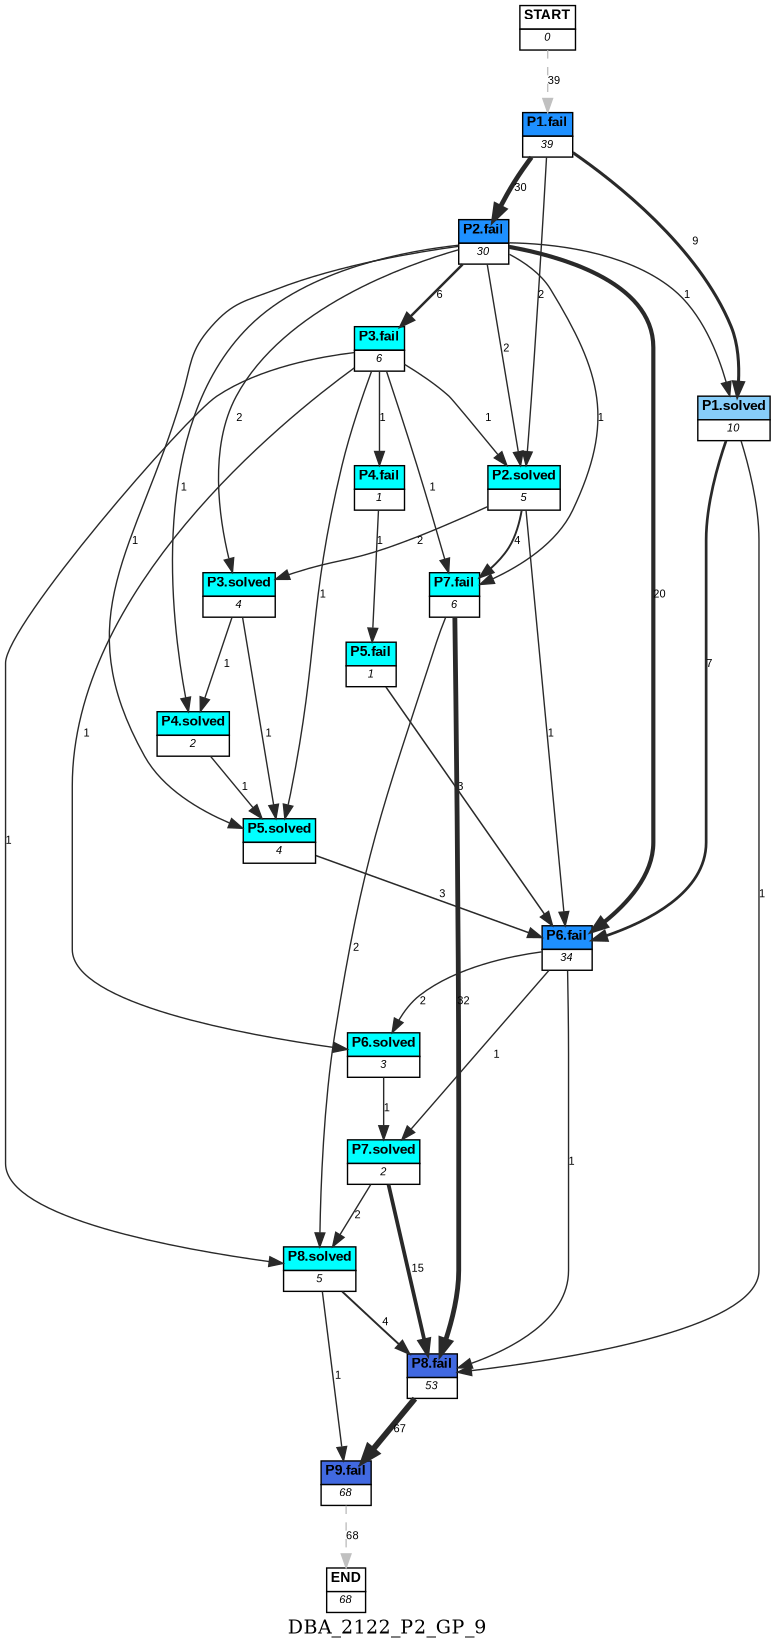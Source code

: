 digraph DBA_2122_P2_GP_9 {
	label=DBA_2122_P2_GP_9;
	dpi = 150
	size="16,11!";
	margin = 0;
"START" [shape=plain, label=<<table border="0" cellborder="1" cellspacing="0"><tr><td bgcolor="white"><FONT face="Arial" POINT-SIZE="10"><b>START</b></FONT></td></tr><tr><td bgcolor="white"><FONT face="Arial" POINT-SIZE="8"><i>0</i></FONT></td></tr></table>>]

"P1.fail" [shape=plain, label=<<table border="0" cellborder="1" cellspacing="0"><tr><td bgcolor="dodgerblue"><FONT face="Arial" POINT-SIZE="10"><b>P1.fail</b></FONT></td></tr><tr><td bgcolor="white"><FONT face="Arial" POINT-SIZE="8"><i>39</i></FONT></td></tr></table>>]

"P1.solved" [shape=plain, label=<<table border="0" cellborder="1" cellspacing="0"><tr><td bgcolor="lightskyblue"><FONT face="Arial" POINT-SIZE="10"><b>P1.solved</b></FONT></td></tr><tr><td bgcolor="white"><FONT face="Arial" POINT-SIZE="8"><i>10</i></FONT></td></tr></table>>]

"P2.fail" [shape=plain, label=<<table border="0" cellborder="1" cellspacing="0"><tr><td bgcolor="dodgerblue"><FONT face="Arial" POINT-SIZE="10"><b>P2.fail</b></FONT></td></tr><tr><td bgcolor="white"><FONT face="Arial" POINT-SIZE="8"><i>30</i></FONT></td></tr></table>>]

"P3.fail" [shape=plain, label=<<table border="0" cellborder="1" cellspacing="0"><tr><td bgcolor="aqua"><FONT face="Arial" POINT-SIZE="10"><b>P3.fail</b></FONT></td></tr><tr><td bgcolor="white"><FONT face="Arial" POINT-SIZE="8"><i>6</i></FONT></td></tr></table>>]

"P4.fail" [shape=plain, label=<<table border="0" cellborder="1" cellspacing="0"><tr><td bgcolor="aqua"><FONT face="Arial" POINT-SIZE="10"><b>P4.fail</b></FONT></td></tr><tr><td bgcolor="white"><FONT face="Arial" POINT-SIZE="8"><i>1</i></FONT></td></tr></table>>]

"P5.fail" [shape=plain, label=<<table border="0" cellborder="1" cellspacing="0"><tr><td bgcolor="aqua"><FONT face="Arial" POINT-SIZE="10"><b>P5.fail</b></FONT></td></tr><tr><td bgcolor="white"><FONT face="Arial" POINT-SIZE="8"><i>1</i></FONT></td></tr></table>>]

"P6.fail" [shape=plain, label=<<table border="0" cellborder="1" cellspacing="0"><tr><td bgcolor="dodgerblue"><FONT face="Arial" POINT-SIZE="10"><b>P6.fail</b></FONT></td></tr><tr><td bgcolor="white"><FONT face="Arial" POINT-SIZE="8"><i>34</i></FONT></td></tr></table>>]

"P6.solved" [shape=plain, label=<<table border="0" cellborder="1" cellspacing="0"><tr><td bgcolor="aqua"><FONT face="Arial" POINT-SIZE="10"><b>P6.solved</b></FONT></td></tr><tr><td bgcolor="white"><FONT face="Arial" POINT-SIZE="8"><i>3</i></FONT></td></tr></table>>]

"P2.solved" [shape=plain, label=<<table border="0" cellborder="1" cellspacing="0"><tr><td bgcolor="aqua"><FONT face="Arial" POINT-SIZE="10"><b>P2.solved</b></FONT></td></tr><tr><td bgcolor="white"><FONT face="Arial" POINT-SIZE="8"><i>5</i></FONT></td></tr></table>>]

"P7.fail" [shape=plain, label=<<table border="0" cellborder="1" cellspacing="0"><tr><td bgcolor="aqua"><FONT face="Arial" POINT-SIZE="10"><b>P7.fail</b></FONT></td></tr><tr><td bgcolor="white"><FONT face="Arial" POINT-SIZE="8"><i>6</i></FONT></td></tr></table>>]

"P3.solved" [shape=plain, label=<<table border="0" cellborder="1" cellspacing="0"><tr><td bgcolor="aqua"><FONT face="Arial" POINT-SIZE="10"><b>P3.solved</b></FONT></td></tr><tr><td bgcolor="white"><FONT face="Arial" POINT-SIZE="8"><i>4</i></FONT></td></tr></table>>]

"P5.solved" [shape=plain, label=<<table border="0" cellborder="1" cellspacing="0"><tr><td bgcolor="aqua"><FONT face="Arial" POINT-SIZE="10"><b>P5.solved</b></FONT></td></tr><tr><td bgcolor="white"><FONT face="Arial" POINT-SIZE="8"><i>4</i></FONT></td></tr></table>>]

"P7.solved" [shape=plain, label=<<table border="0" cellborder="1" cellspacing="0"><tr><td bgcolor="aqua"><FONT face="Arial" POINT-SIZE="10"><b>P7.solved</b></FONT></td></tr><tr><td bgcolor="white"><FONT face="Arial" POINT-SIZE="8"><i>2</i></FONT></td></tr></table>>]

"P8.fail" [shape=plain, label=<<table border="0" cellborder="1" cellspacing="0"><tr><td bgcolor="royalblue"><FONT face="Arial" POINT-SIZE="10"><b>P8.fail</b></FONT></td></tr><tr><td bgcolor="white"><FONT face="Arial" POINT-SIZE="8"><i>53</i></FONT></td></tr></table>>]

"P9.fail" [shape=plain, label=<<table border="0" cellborder="1" cellspacing="0"><tr><td bgcolor="royalblue"><FONT face="Arial" POINT-SIZE="10"><b>P9.fail</b></FONT></td></tr><tr><td bgcolor="white"><FONT face="Arial" POINT-SIZE="8"><i>68</i></FONT></td></tr></table>>]

"P8.solved" [shape=plain, label=<<table border="0" cellborder="1" cellspacing="0"><tr><td bgcolor="aqua"><FONT face="Arial" POINT-SIZE="10"><b>P8.solved</b></FONT></td></tr><tr><td bgcolor="white"><FONT face="Arial" POINT-SIZE="8"><i>5</i></FONT></td></tr></table>>]

"P4.solved" [shape=plain, label=<<table border="0" cellborder="1" cellspacing="0"><tr><td bgcolor="aqua"><FONT face="Arial" POINT-SIZE="10"><b>P4.solved</b></FONT></td></tr><tr><td bgcolor="white"><FONT face="Arial" POINT-SIZE="8"><i>2</i></FONT></td></tr></table>>]

"END" [shape=plain, label=<<table border="0" cellborder="1" cellspacing="0"><tr><td bgcolor="white"><FONT face="Arial" POINT-SIZE="10"><b>END</b></FONT></td></tr><tr><td bgcolor="white"><FONT face="Arial" POINT-SIZE="8"><i>68</i></FONT></td></tr></table>>]

"START" -> "P1.fail" [ style = dashed color=grey label ="39" labelfloat=false fontname="Arial" fontsize=8]

"P1.fail" -> "P1.solved" [ color=grey16 penwidth = "2.19722457733622"label ="9" labelfloat=false fontname="Arial" fontsize=8]

"P1.fail" -> "P2.fail" [ color=grey16 penwidth = "3.40119738166216"label ="30" labelfloat=false fontname="Arial" fontsize=8]

"P1.fail" -> "P2.solved" [ color=grey16 penwidth = "1"label ="2" labelfloat=false fontname="Arial" fontsize=8]

"P1.solved" -> "P6.fail" [ color=grey16 penwidth = "1.94591014905531"label ="7" labelfloat=false fontname="Arial" fontsize=8]

"P1.solved" -> "P8.fail" [ color=grey16 penwidth = "1"label ="1" labelfloat=false fontname="Arial" fontsize=8]

"P2.fail" -> "P1.solved" [ color=grey16 penwidth = "1"label ="1" labelfloat=false fontname="Arial" fontsize=8]

"P2.fail" -> "P3.fail" [ color=grey16 penwidth = "1.79175946922805"label ="6" labelfloat=false fontname="Arial" fontsize=8]

"P2.fail" -> "P6.fail" [ color=grey16 penwidth = "2.99573227355399"label ="20" labelfloat=false fontname="Arial" fontsize=8]

"P2.fail" -> "P2.solved" [ color=grey16 penwidth = "1"label ="2" labelfloat=false fontname="Arial" fontsize=8]

"P2.fail" -> "P7.fail" [ color=grey16 penwidth = "1"label ="1" labelfloat=false fontname="Arial" fontsize=8]

"P2.fail" -> "P3.solved" [ color=grey16 penwidth = "1"label ="2" labelfloat=false fontname="Arial" fontsize=8]

"P2.fail" -> "P5.solved" [ color=grey16 penwidth = "1"label ="1" labelfloat=false fontname="Arial" fontsize=8]

"P2.fail" -> "P4.solved" [ color=grey16 penwidth = "1"label ="1" labelfloat=false fontname="Arial" fontsize=8]

"P3.fail" -> "P4.fail" [ color=grey16 penwidth = "1"label ="1" labelfloat=false fontname="Arial" fontsize=8]

"P3.fail" -> "P6.solved" [ color=grey16 penwidth = "1"label ="1" labelfloat=false fontname="Arial" fontsize=8]

"P3.fail" -> "P2.solved" [ color=grey16 penwidth = "1"label ="1" labelfloat=false fontname="Arial" fontsize=8]

"P3.fail" -> "P7.fail" [ color=grey16 penwidth = "1"label ="1" labelfloat=false fontname="Arial" fontsize=8]

"P3.fail" -> "P5.solved" [ color=grey16 penwidth = "1"label ="1" labelfloat=false fontname="Arial" fontsize=8]

"P3.fail" -> "P8.solved" [ color=grey16 penwidth = "1"label ="1" labelfloat=false fontname="Arial" fontsize=8]

"P4.fail" -> "P5.fail" [ color=grey16 penwidth = "1"label ="1" labelfloat=false fontname="Arial" fontsize=8]

"P5.fail" -> "P6.fail" [ color=grey16 penwidth = "1.09861228866811"label ="3" labelfloat=false fontname="Arial" fontsize=8]

"P6.fail" -> "P6.solved" [ color=grey16 penwidth = "1"label ="2" labelfloat=false fontname="Arial" fontsize=8]

"P6.fail" -> "P7.solved" [ color=grey16 penwidth = "1"label ="1" labelfloat=false fontname="Arial" fontsize=8]

"P6.fail" -> "P8.fail" [ color=grey16 penwidth = "1"label ="1" labelfloat=false fontname="Arial" fontsize=8]

"P6.solved" -> "P7.solved" [ color=grey16 penwidth = "1"label ="1" labelfloat=false fontname="Arial" fontsize=8]

"P2.solved" -> "P6.fail" [ color=grey16 penwidth = "1"label ="1" labelfloat=false fontname="Arial" fontsize=8]

"P2.solved" -> "P7.fail" [ color=grey16 penwidth = "1.38629436111989"label ="4" labelfloat=false fontname="Arial" fontsize=8]

"P2.solved" -> "P3.solved" [ color=grey16 penwidth = "1"label ="2" labelfloat=false fontname="Arial" fontsize=8]

"P7.fail" -> "P8.fail" [ color=grey16 penwidth = "3.46573590279973"label ="32" labelfloat=false fontname="Arial" fontsize=8]

"P7.fail" -> "P8.solved" [ color=grey16 penwidth = "1"label ="2" labelfloat=false fontname="Arial" fontsize=8]

"P3.solved" -> "P5.solved" [ color=grey16 penwidth = "1"label ="1" labelfloat=false fontname="Arial" fontsize=8]

"P3.solved" -> "P4.solved" [ color=grey16 penwidth = "1"label ="1" labelfloat=false fontname="Arial" fontsize=8]

"P5.solved" -> "P6.fail" [ color=grey16 penwidth = "1.09861228866811"label ="3" labelfloat=false fontname="Arial" fontsize=8]

"P7.solved" -> "P8.fail" [ color=grey16 penwidth = "2.70805020110221"label ="15" labelfloat=false fontname="Arial" fontsize=8]

"P7.solved" -> "P8.solved" [ color=grey16 penwidth = "1"label ="2" labelfloat=false fontname="Arial" fontsize=8]

"P8.fail" -> "P9.fail" [ color=grey16 penwidth = "4.20469261939097"label ="67" labelfloat=false fontname="Arial" fontsize=8]

"P9.fail" -> "END" [ style = dashed color=grey label ="68" labelfloat=false fontname="Arial" fontsize=8]

"P8.solved" -> "P8.fail" [ color=grey16 penwidth = "1.38629436111989"label ="4" labelfloat=false fontname="Arial" fontsize=8]

"P8.solved" -> "P9.fail" [ color=grey16 penwidth = "1"label ="1" labelfloat=false fontname="Arial" fontsize=8]

"P4.solved" -> "P5.solved" [ color=grey16 penwidth = "1"label ="1" labelfloat=false fontname="Arial" fontsize=8]

}
